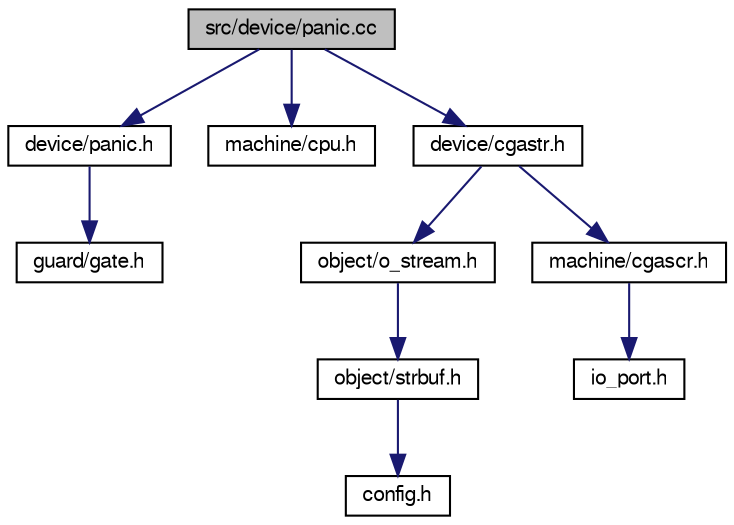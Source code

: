 digraph "src/device/panic.cc"
{
  bgcolor="transparent";
  edge [fontname="FreeSans",fontsize="10",labelfontname="FreeSans",labelfontsize="10"];
  node [fontname="FreeSans",fontsize="10",shape=record];
  Node1 [label="src/device/panic.cc",height=0.2,width=0.4,color="black", fillcolor="grey75", style="filled" fontcolor="black"];
  Node1 -> Node2 [color="midnightblue",fontsize="10",style="solid",fontname="FreeSans"];
  Node2 [label="device/panic.h",height=0.2,width=0.4,color="black",URL="$device_2panic_8h.html"];
  Node2 -> Node3 [color="midnightblue",fontsize="10",style="solid",fontname="FreeSans"];
  Node3 [label="guard/gate.h",height=0.2,width=0.4,color="black",URL="$gate_8h.html"];
  Node1 -> Node4 [color="midnightblue",fontsize="10",style="solid",fontname="FreeSans"];
  Node4 [label="machine/cpu.h",height=0.2,width=0.4,color="black",URL="$machine_2cpu_8h.html"];
  Node1 -> Node5 [color="midnightblue",fontsize="10",style="solid",fontname="FreeSans"];
  Node5 [label="device/cgastr.h",height=0.2,width=0.4,color="black",URL="$cgastr_8h.html"];
  Node5 -> Node6 [color="midnightblue",fontsize="10",style="solid",fontname="FreeSans"];
  Node6 [label="object/o_stream.h",height=0.2,width=0.4,color="black",URL="$o__stream_8h.html"];
  Node6 -> Node7 [color="midnightblue",fontsize="10",style="solid",fontname="FreeSans"];
  Node7 [label="object/strbuf.h",height=0.2,width=0.4,color="black",URL="$strbuf_8h.html"];
  Node7 -> Node8 [color="midnightblue",fontsize="10",style="solid",fontname="FreeSans"];
  Node8 [label="config.h",height=0.2,width=0.4,color="black",URL="$config_8h.html",tooltip="verschiedene defines für Einstellungen"];
  Node5 -> Node9 [color="midnightblue",fontsize="10",style="solid",fontname="FreeSans"];
  Node9 [label="machine/cgascr.h",height=0.2,width=0.4,color="black",URL="$cgascr_8h.html"];
  Node9 -> Node10 [color="midnightblue",fontsize="10",style="solid",fontname="FreeSans"];
  Node10 [label="io_port.h",height=0.2,width=0.4,color="black",URL="$io__port_8h.html"];
}

